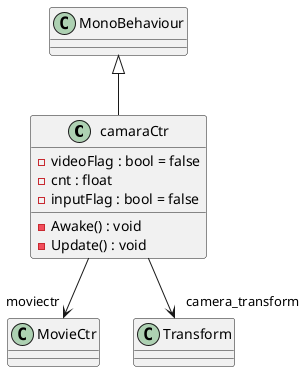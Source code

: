 @startuml
class camaraCtr {
    - videoFlag : bool = false
    - cnt : float
    - inputFlag : bool = false
    - Awake() : void
    - Update() : void
}
MonoBehaviour <|-- camaraCtr
camaraCtr --> "moviectr" MovieCtr
camaraCtr --> "camera_transform" Transform
@enduml
